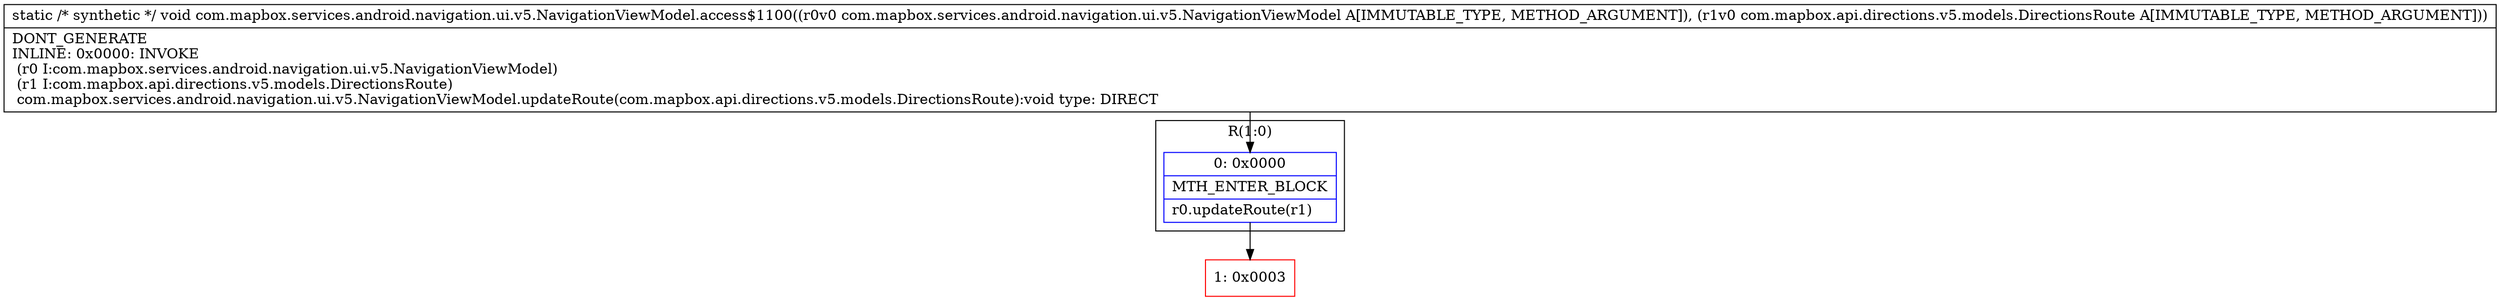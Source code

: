 digraph "CFG forcom.mapbox.services.android.navigation.ui.v5.NavigationViewModel.access$1100(Lcom\/mapbox\/services\/android\/navigation\/ui\/v5\/NavigationViewModel;Lcom\/mapbox\/api\/directions\/v5\/models\/DirectionsRoute;)V" {
subgraph cluster_Region_1047367956 {
label = "R(1:0)";
node [shape=record,color=blue];
Node_0 [shape=record,label="{0\:\ 0x0000|MTH_ENTER_BLOCK\l|r0.updateRoute(r1)\l}"];
}
Node_1 [shape=record,color=red,label="{1\:\ 0x0003}"];
MethodNode[shape=record,label="{static \/* synthetic *\/ void com.mapbox.services.android.navigation.ui.v5.NavigationViewModel.access$1100((r0v0 com.mapbox.services.android.navigation.ui.v5.NavigationViewModel A[IMMUTABLE_TYPE, METHOD_ARGUMENT]), (r1v0 com.mapbox.api.directions.v5.models.DirectionsRoute A[IMMUTABLE_TYPE, METHOD_ARGUMENT]))  | DONT_GENERATE\lINLINE: 0x0000: INVOKE  \l  (r0 I:com.mapbox.services.android.navigation.ui.v5.NavigationViewModel)\l  (r1 I:com.mapbox.api.directions.v5.models.DirectionsRoute)\l com.mapbox.services.android.navigation.ui.v5.NavigationViewModel.updateRoute(com.mapbox.api.directions.v5.models.DirectionsRoute):void type: DIRECT\l}"];
MethodNode -> Node_0;
Node_0 -> Node_1;
}


